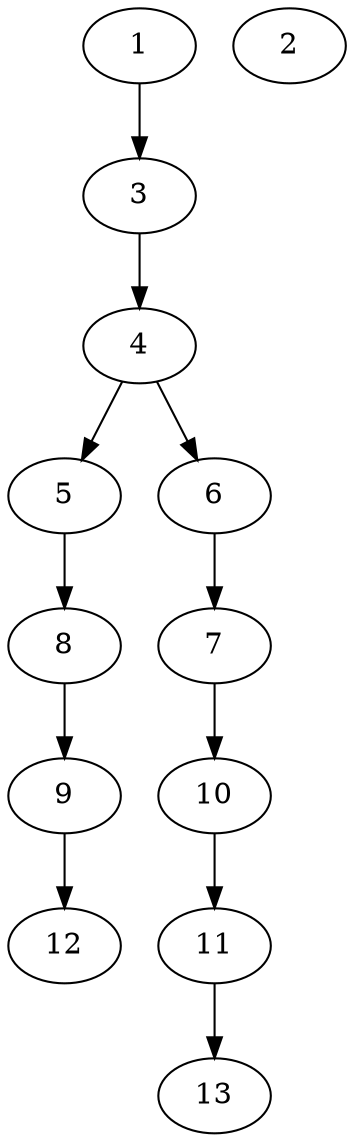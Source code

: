 // DAG (tier=1-easy, mode=data, n=13, ccr=0.340, fat=0.369, density=0.245, regular=0.607, jump=0.024, mindata=1048576, maxdata=8388608)
// DAG automatically generated by daggen at Sun Aug 24 16:33:33 2025
// /home/ermia/Project/Environments/daggen/bin/daggen --dot --ccr 0.340 --fat 0.369 --regular 0.607 --density 0.245 --jump 0.024 --mindata 1048576 --maxdata 8388608 -n 13 
digraph G {
  1 [size="394955761999937536000", alpha="0.01", expect_size="197477880999968768000"]
  1 -> 3 [size ="430647856332800"]
  2 [size="238532258654277792", alpha="0.08", expect_size="119266129327138896"]
  3 [size="210688058823467328", alpha="0.05", expect_size="105344029411733664"]
  3 -> 4 [size ="95212051365888"]
  4 [size="162313040743776032", alpha="0.10", expect_size="81156520371888016"]
  4 -> 5 [size ="128311485267968"]
  4 -> 6 [size ="128311485267968"]
  5 [size="28412281028457056", alpha="0.08", expect_size="14206140514228528"]
  5 -> 8 [size ="504360995913728"]
  6 [size="126944395566501593088", alpha="0.08", expect_size="63472197783250796544"]
  6 -> 7 [size ="202068681818112"]
  7 [size="62766917107249577984", alpha="0.07", expect_size="31383458553624788992"]
  7 -> 10 [size ="126350564261888"]
  8 [size="48608582437391302656", alpha="0.04", expect_size="24304291218695651328"]
  8 -> 9 [size ="106552904122368"]
  9 [size="23786904745875300", alpha="0.10", expect_size="11893452372937650"]
  9 -> 12 [size ="15652773429248"]
  10 [size="10101182917603950", alpha="0.08", expect_size="5050591458801975"]
  10 -> 11 [size ="17758892851200"]
  11 [size="15639872463686538", alpha="0.05", expect_size="7819936231843269"]
  11 -> 13 [size ="443606234038272"]
  12 [size="1092442871346719104", alpha="0.16", expect_size="546221435673359552"]
  13 [size="15613161378556018", alpha="0.05", expect_size="7806580689278009"]
}